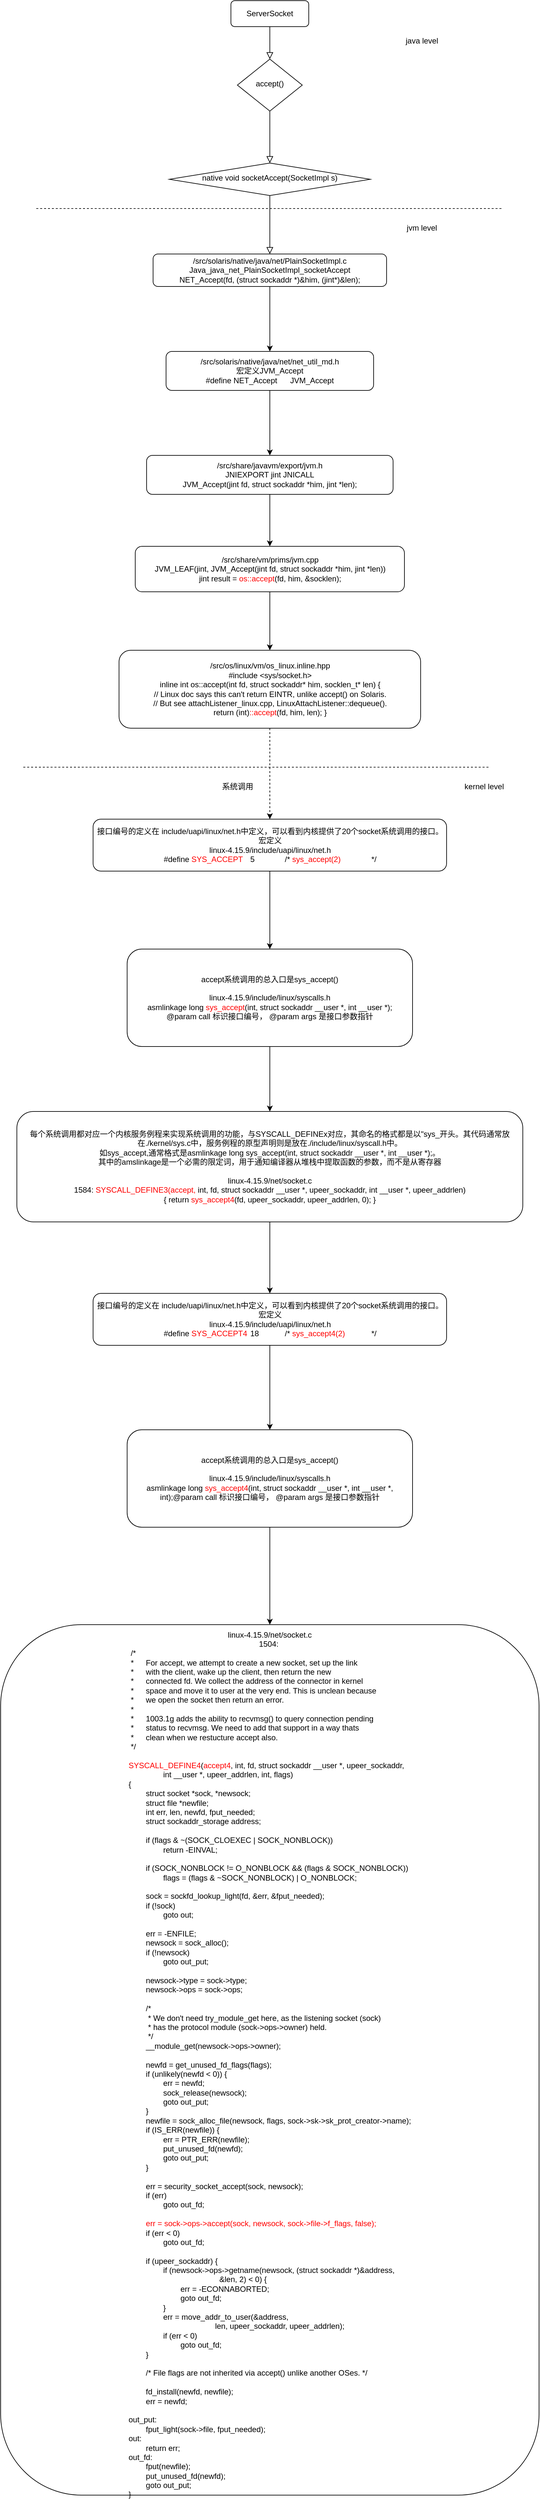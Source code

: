 <mxfile version="12.6.5" type="device"><diagram id="C5RBs43oDa-KdzZeNtuy" name="Page-1"><mxGraphModel dx="1933" dy="1003" grid="1" gridSize="10" guides="1" tooltips="1" connect="1" arrows="1" fold="1" page="1" pageScale="1" pageWidth="827" pageHeight="1169" math="0" shadow="0"><root><mxCell id="WIyWlLk6GJQsqaUBKTNV-0"/><mxCell id="WIyWlLk6GJQsqaUBKTNV-1" parent="WIyWlLk6GJQsqaUBKTNV-0"/><mxCell id="WIyWlLk6GJQsqaUBKTNV-2" value="" style="rounded=0;html=1;jettySize=auto;orthogonalLoop=1;fontSize=11;endArrow=block;endFill=0;endSize=8;strokeWidth=1;shadow=0;labelBackgroundColor=none;edgeStyle=orthogonalEdgeStyle;" parent="WIyWlLk6GJQsqaUBKTNV-1" source="WIyWlLk6GJQsqaUBKTNV-3" target="WIyWlLk6GJQsqaUBKTNV-6" edge="1"><mxGeometry relative="1" as="geometry"/></mxCell><mxCell id="WIyWlLk6GJQsqaUBKTNV-3" value="ServerSocket" style="rounded=1;whiteSpace=wrap;html=1;fontSize=12;glass=0;strokeWidth=1;shadow=0;" parent="WIyWlLk6GJQsqaUBKTNV-1" vertex="1"><mxGeometry x="340" y="90" width="120" height="40" as="geometry"/></mxCell><mxCell id="WIyWlLk6GJQsqaUBKTNV-4" value="" style="rounded=0;html=1;jettySize=auto;orthogonalLoop=1;fontSize=11;endArrow=block;endFill=0;endSize=8;strokeWidth=1;shadow=0;labelBackgroundColor=none;edgeStyle=orthogonalEdgeStyle;" parent="WIyWlLk6GJQsqaUBKTNV-1" source="WIyWlLk6GJQsqaUBKTNV-6" target="WIyWlLk6GJQsqaUBKTNV-10" edge="1"><mxGeometry y="20" relative="1" as="geometry"><mxPoint as="offset"/></mxGeometry></mxCell><mxCell id="WIyWlLk6GJQsqaUBKTNV-6" value="accept()" style="rhombus;whiteSpace=wrap;html=1;shadow=0;fontFamily=Helvetica;fontSize=12;align=center;strokeWidth=1;spacing=6;spacingTop=-4;" parent="WIyWlLk6GJQsqaUBKTNV-1" vertex="1"><mxGeometry x="350" y="180" width="100" height="80" as="geometry"/></mxCell><mxCell id="WIyWlLk6GJQsqaUBKTNV-8" value="" style="rounded=0;html=1;jettySize=auto;orthogonalLoop=1;fontSize=11;endArrow=block;endFill=0;endSize=8;strokeWidth=1;shadow=0;labelBackgroundColor=none;edgeStyle=orthogonalEdgeStyle;" parent="WIyWlLk6GJQsqaUBKTNV-1" source="WIyWlLk6GJQsqaUBKTNV-10" target="WIyWlLk6GJQsqaUBKTNV-11" edge="1"><mxGeometry x="0.333" y="20" relative="1" as="geometry"><mxPoint as="offset"/></mxGeometry></mxCell><mxCell id="WIyWlLk6GJQsqaUBKTNV-10" value="native void socketAccept(SocketImpl s)" style="rhombus;whiteSpace=wrap;html=1;shadow=0;fontFamily=Helvetica;fontSize=12;align=center;strokeWidth=1;spacing=6;spacingTop=-4;" parent="WIyWlLk6GJQsqaUBKTNV-1" vertex="1"><mxGeometry x="245" y="340" width="310" height="50" as="geometry"/></mxCell><mxCell id="X1bhMvPKNluW78TA2pxc-14" style="edgeStyle=orthogonalEdgeStyle;rounded=0;orthogonalLoop=1;jettySize=auto;html=1;entryX=0.5;entryY=0;entryDx=0;entryDy=0;" parent="WIyWlLk6GJQsqaUBKTNV-1" source="WIyWlLk6GJQsqaUBKTNV-11" target="X1bhMvPKNluW78TA2pxc-3" edge="1"><mxGeometry relative="1" as="geometry"/></mxCell><mxCell id="WIyWlLk6GJQsqaUBKTNV-11" value="/src/solaris/native/java/net/PlainSocketImpl.c&lt;br&gt;Java_java_net_PlainSocketImpl_socketAccept&lt;br&gt;NET_Accept(fd, (struct sockaddr *)&amp;amp;him, (jint*)&amp;amp;len);" style="rounded=1;whiteSpace=wrap;html=1;fontSize=12;glass=0;strokeWidth=1;shadow=0;" parent="WIyWlLk6GJQsqaUBKTNV-1" vertex="1"><mxGeometry x="220" y="480" width="360" height="50" as="geometry"/></mxCell><mxCell id="X1bhMvPKNluW78TA2pxc-0" value="" style="endArrow=none;dashed=1;html=1;" parent="WIyWlLk6GJQsqaUBKTNV-1" edge="1"><mxGeometry width="50" height="50" relative="1" as="geometry"><mxPoint x="40" y="410" as="sourcePoint"/><mxPoint x="760" y="410" as="targetPoint"/></mxGeometry></mxCell><mxCell id="X1bhMvPKNluW78TA2pxc-1" value="java level" style="text;html=1;align=center;verticalAlign=middle;resizable=0;points=[];autosize=1;" parent="WIyWlLk6GJQsqaUBKTNV-1" vertex="1"><mxGeometry x="599" y="142" width="70" height="20" as="geometry"/></mxCell><mxCell id="X1bhMvPKNluW78TA2pxc-2" value="jvm level" style="text;html=1;align=center;verticalAlign=middle;resizable=0;points=[];autosize=1;" parent="WIyWlLk6GJQsqaUBKTNV-1" vertex="1"><mxGeometry x="604" y="430" width="60" height="20" as="geometry"/></mxCell><mxCell id="X1bhMvPKNluW78TA2pxc-13" style="edgeStyle=orthogonalEdgeStyle;rounded=0;orthogonalLoop=1;jettySize=auto;html=1;" parent="WIyWlLk6GJQsqaUBKTNV-1" source="X1bhMvPKNluW78TA2pxc-3" target="X1bhMvPKNluW78TA2pxc-4" edge="1"><mxGeometry relative="1" as="geometry"/></mxCell><mxCell id="X1bhMvPKNluW78TA2pxc-3" value="&lt;span style=&quot;white-space: normal&quot;&gt;/src/solaris/native/java/net/&lt;/span&gt;net_util_md.h&lt;br&gt;宏定义JVM_Accept&lt;br&gt;#define NET_Accept&amp;nbsp; &amp;nbsp; &amp;nbsp; JVM_Accept" style="rounded=1;whiteSpace=wrap;html=1;" parent="WIyWlLk6GJQsqaUBKTNV-1" vertex="1"><mxGeometry x="240" y="630" width="320" height="60" as="geometry"/></mxCell><mxCell id="X1bhMvPKNluW78TA2pxc-12" style="edgeStyle=orthogonalEdgeStyle;rounded=0;orthogonalLoop=1;jettySize=auto;html=1;entryX=0.5;entryY=0;entryDx=0;entryDy=0;" parent="WIyWlLk6GJQsqaUBKTNV-1" source="X1bhMvPKNluW78TA2pxc-4" target="X1bhMvPKNluW78TA2pxc-7" edge="1"><mxGeometry relative="1" as="geometry"/></mxCell><mxCell id="X1bhMvPKNluW78TA2pxc-4" value="/src/share/javavm/export/jvm.h&lt;br&gt;JNIEXPORT jint JNICALL &lt;br&gt;JVM_Accept(jint fd, struct sockaddr *him, jint *len);" style="rounded=1;whiteSpace=wrap;html=1;" parent="WIyWlLk6GJQsqaUBKTNV-1" vertex="1"><mxGeometry x="210" y="790" width="380" height="60" as="geometry"/></mxCell><mxCell id="X1bhMvPKNluW78TA2pxc-11" style="edgeStyle=orthogonalEdgeStyle;rounded=0;orthogonalLoop=1;jettySize=auto;html=1;entryX=0.5;entryY=0;entryDx=0;entryDy=0;" parent="WIyWlLk6GJQsqaUBKTNV-1" source="X1bhMvPKNluW78TA2pxc-7" target="X1bhMvPKNluW78TA2pxc-9" edge="1"><mxGeometry relative="1" as="geometry"/></mxCell><mxCell id="X1bhMvPKNluW78TA2pxc-7" value="/src/share/vm/prims/jvm.cpp&lt;br&gt;JVM_LEAF(jint, JVM_Accept(jint fd, struct sockaddr *him, jint *len))&lt;br&gt;jint result = &lt;font color=&quot;#ff0000&quot;&gt;os::accept&lt;/font&gt;(fd, him, &amp;amp;socklen);" style="rounded=1;whiteSpace=wrap;html=1;" parent="WIyWlLk6GJQsqaUBKTNV-1" vertex="1"><mxGeometry x="192.5" y="930" width="415" height="70" as="geometry"/></mxCell><mxCell id="t4WVhegKTQU0zOKV7eqE-11" style="edgeStyle=orthogonalEdgeStyle;rounded=0;orthogonalLoop=1;jettySize=auto;html=1;dashed=1;" edge="1" parent="WIyWlLk6GJQsqaUBKTNV-1" source="X1bhMvPKNluW78TA2pxc-9" target="Y2oL_AP2m6TPW-mKYsrI-0"><mxGeometry relative="1" as="geometry"/></mxCell><mxCell id="X1bhMvPKNluW78TA2pxc-9" value="/src/os/linux/vm/os_linux.inline.hpp&lt;br&gt;#include &amp;lt;sys/socket.h&amp;gt;&lt;br&gt;inline int os::accept(int fd, struct sockaddr* him, socklen_t* len) { &lt;br&gt;// Linux doc says this can't return EINTR, unlike accept() on Solaris. &lt;br&gt;// But see attachListener_linux.cpp, LinuxAttachListener::dequeue(). &lt;br&gt;return (int)&lt;font color=&quot;#ff0000&quot;&gt;::accept&lt;/font&gt;(fd, him, len); }" style="rounded=1;whiteSpace=wrap;html=1;" parent="WIyWlLk6GJQsqaUBKTNV-1" vertex="1"><mxGeometry x="167.5" y="1090" width="465" height="120" as="geometry"/></mxCell><mxCell id="t4WVhegKTQU0zOKV7eqE-12" style="edgeStyle=orthogonalEdgeStyle;rounded=0;orthogonalLoop=1;jettySize=auto;html=1;entryX=0.5;entryY=0;entryDx=0;entryDy=0;" edge="1" parent="WIyWlLk6GJQsqaUBKTNV-1" source="Y2oL_AP2m6TPW-mKYsrI-0" target="t4WVhegKTQU0zOKV7eqE-4"><mxGeometry relative="1" as="geometry"/></mxCell><mxCell id="Y2oL_AP2m6TPW-mKYsrI-0" value="接口编号的定义在 include/uapi/linux/net.h中定义，可以看到内核提供了20个socket系统调用的接口。&lt;br&gt;宏定义&lt;br&gt;linux-4.15.9/include/uapi/linux/net.h&lt;br&gt;#define &lt;font color=&quot;#ff0000&quot;&gt;SYS_ACCEPT&lt;/font&gt;&lt;span style=&quot;white-space: pre&quot;&gt;&#9;&lt;/span&gt;5&lt;span style=&quot;white-space: pre&quot;&gt;&#9;&#9;&lt;/span&gt;/* &lt;font color=&quot;#ff0000&quot;&gt;sys_accept(2)&lt;/font&gt;&lt;span style=&quot;white-space: pre&quot;&gt;&#9;&#9;&lt;/span&gt;*/" style="rounded=1;whiteSpace=wrap;html=1;" parent="WIyWlLk6GJQsqaUBKTNV-1" vertex="1"><mxGeometry x="127.5" y="1350" width="545" height="80" as="geometry"/></mxCell><mxCell id="t4WVhegKTQU0zOKV7eqE-0" value="" style="endArrow=none;dashed=1;html=1;" edge="1" parent="WIyWlLk6GJQsqaUBKTNV-1"><mxGeometry width="50" height="50" relative="1" as="geometry"><mxPoint x="20" y="1270" as="sourcePoint"/><mxPoint x="740" y="1270" as="targetPoint"/></mxGeometry></mxCell><mxCell id="t4WVhegKTQU0zOKV7eqE-3" value="kernel level" style="text;html=1;align=center;verticalAlign=middle;resizable=0;points=[];autosize=1;" vertex="1" parent="WIyWlLk6GJQsqaUBKTNV-1"><mxGeometry x="690" y="1290" width="80" height="20" as="geometry"/></mxCell><mxCell id="t4WVhegKTQU0zOKV7eqE-13" style="edgeStyle=orthogonalEdgeStyle;rounded=0;orthogonalLoop=1;jettySize=auto;html=1;" edge="1" parent="WIyWlLk6GJQsqaUBKTNV-1" source="t4WVhegKTQU0zOKV7eqE-4" target="t4WVhegKTQU0zOKV7eqE-6"><mxGeometry relative="1" as="geometry"/></mxCell><mxCell id="t4WVhegKTQU0zOKV7eqE-4" value="accept系统调用的总入口是sys_accept()&lt;br&gt;&lt;br&gt;linux-4.15.9/include/linux/syscalls.h&lt;br&gt;asmlinkage long &lt;font color=&quot;#ff0000&quot;&gt;sys_accept&lt;/font&gt;(int, struct sockaddr __user *, int __user *);&lt;br&gt;@param call 标识接口编号， @param args 是接口参数指针" style="rounded=1;whiteSpace=wrap;html=1;" vertex="1" parent="WIyWlLk6GJQsqaUBKTNV-1"><mxGeometry x="180" y="1550" width="440" height="150" as="geometry"/></mxCell><mxCell id="t4WVhegKTQU0zOKV7eqE-17" style="edgeStyle=orthogonalEdgeStyle;rounded=0;orthogonalLoop=1;jettySize=auto;html=1;entryX=0.5;entryY=0;entryDx=0;entryDy=0;" edge="1" parent="WIyWlLk6GJQsqaUBKTNV-1" source="t4WVhegKTQU0zOKV7eqE-6" target="t4WVhegKTQU0zOKV7eqE-15"><mxGeometry relative="1" as="geometry"/></mxCell><mxCell id="t4WVhegKTQU0zOKV7eqE-6" value="每个系统调用都对应一个内核服务例程来实现系统调用的功能，与SYSCALL_DEFINEx对应，其命名的格式都是以&quot;sys_开头。其代码通常放在./kernel/sys.c中，服务例程的原型声明则是放在./include/linux/syscall.h中。&lt;br&gt;如sys_accept,通常格式是asmlinkage long sys_accept(int, struct sockaddr __user *, int __user *);。&lt;br&gt;其中的amslinkage是一个必需的限定词，用于通知编译器从堆栈中提取函数的参数，而不是从寄存器&lt;br&gt;&lt;br&gt;linux-4.15.9/net/socket.c&lt;br&gt;1584: &lt;font color=&quot;#ff0000&quot;&gt;SYSCALL_DEFINE3(accept,&lt;/font&gt; int, fd, struct sockaddr __user *, upeer_sockaddr, int __user *, upeer_addrlen) &lt;br&gt;{ return &lt;font color=&quot;#ff0000&quot;&gt;sys_accept4&lt;/font&gt;(fd, upeer_sockaddr, upeer_addrlen, 0); }" style="rounded=1;whiteSpace=wrap;html=1;" vertex="1" parent="WIyWlLk6GJQsqaUBKTNV-1"><mxGeometry x="10" y="1800" width="780" height="170" as="geometry"/></mxCell><mxCell id="t4WVhegKTQU0zOKV7eqE-14" value="系统调用" style="text;html=1;align=center;verticalAlign=middle;resizable=0;points=[];autosize=1;" vertex="1" parent="WIyWlLk6GJQsqaUBKTNV-1"><mxGeometry x="320" y="1290" width="60" height="20" as="geometry"/></mxCell><mxCell id="t4WVhegKTQU0zOKV7eqE-18" style="edgeStyle=orthogonalEdgeStyle;rounded=0;orthogonalLoop=1;jettySize=auto;html=1;" edge="1" parent="WIyWlLk6GJQsqaUBKTNV-1" source="t4WVhegKTQU0zOKV7eqE-15" target="t4WVhegKTQU0zOKV7eqE-16"><mxGeometry relative="1" as="geometry"/></mxCell><mxCell id="t4WVhegKTQU0zOKV7eqE-15" value="接口编号的定义在 include/uapi/linux/net.h中定义，可以看到内核提供了20个socket系统调用的接口。&lt;br&gt;宏定义&lt;br&gt;linux-4.15.9/include/uapi/linux/net.h&lt;br&gt;#define &lt;font color=&quot;#ff0000&quot;&gt;SYS_ACCEPT4&lt;/font&gt;&lt;span style=&quot;white-space: pre&quot;&gt;&#9;&lt;/span&gt;18&lt;span style=&quot;white-space: pre&quot;&gt;&#9;&#9;&lt;/span&gt;/* &lt;font color=&quot;#ff0000&quot;&gt;sys_accept4(2)&lt;/font&gt;&lt;span style=&quot;white-space: pre&quot;&gt;&lt;font color=&quot;#ff0000&quot;&gt;&#9;&lt;/font&gt;&#9;&lt;/span&gt;*/" style="rounded=1;whiteSpace=wrap;html=1;" vertex="1" parent="WIyWlLk6GJQsqaUBKTNV-1"><mxGeometry x="127.5" y="2080" width="545" height="80" as="geometry"/></mxCell><mxCell id="t4WVhegKTQU0zOKV7eqE-20" style="edgeStyle=orthogonalEdgeStyle;rounded=0;orthogonalLoop=1;jettySize=auto;html=1;" edge="1" parent="WIyWlLk6GJQsqaUBKTNV-1" source="t4WVhegKTQU0zOKV7eqE-16" target="t4WVhegKTQU0zOKV7eqE-19"><mxGeometry relative="1" as="geometry"/></mxCell><mxCell id="t4WVhegKTQU0zOKV7eqE-16" value="accept系统调用的总入口是sys_accept()&lt;br&gt;&lt;br&gt;linux-4.15.9/include/linux/syscalls.h&lt;br&gt;asmlinkage long &lt;font color=&quot;#ff0000&quot;&gt;sys_accept4&lt;/font&gt;(int, struct sockaddr __user *, int __user *, int);@param call 标识接口编号， @param args 是接口参数指针" style="rounded=1;whiteSpace=wrap;html=1;" vertex="1" parent="WIyWlLk6GJQsqaUBKTNV-1"><mxGeometry x="180" y="2290" width="440" height="150" as="geometry"/></mxCell><mxCell id="t4WVhegKTQU0zOKV7eqE-19" value="&lt;br&gt;linux-4.15.9/net/socket.c&lt;br&gt;1504:&amp;nbsp;&lt;div style=&quot;text-align: left&quot;&gt;&amp;nbsp;&lt;span&gt;/*&lt;/span&gt;&lt;/div&gt;&lt;div style=&quot;text-align: left&quot;&gt;&amp;nbsp;*&lt;span style=&quot;white-space: pre&quot;&gt;&#9;&lt;/span&gt;For accept, we attempt to create a new socket, set up the link&lt;/div&gt;&lt;div style=&quot;text-align: left&quot;&gt;&amp;nbsp;*&lt;span style=&quot;white-space: pre&quot;&gt;&#9;&lt;/span&gt;with the client, wake up the client, then return the new&lt;/div&gt;&lt;div style=&quot;text-align: left&quot;&gt;&amp;nbsp;*&lt;span style=&quot;white-space: pre&quot;&gt;&#9;&lt;/span&gt;connected fd. We collect the address of the connector in kernel&lt;/div&gt;&lt;div style=&quot;text-align: left&quot;&gt;&amp;nbsp;*&lt;span style=&quot;white-space: pre&quot;&gt;&#9;&lt;/span&gt;space and move it to user at the very end. This is unclean because&lt;/div&gt;&lt;div style=&quot;text-align: left&quot;&gt;&amp;nbsp;*&lt;span style=&quot;white-space: pre&quot;&gt;&#9;&lt;/span&gt;we open the socket then return an error.&lt;/div&gt;&lt;div style=&quot;text-align: left&quot;&gt;&amp;nbsp;*&lt;/div&gt;&lt;div style=&quot;text-align: left&quot;&gt;&amp;nbsp;*&lt;span style=&quot;white-space: pre&quot;&gt;&#9;&lt;/span&gt;1003.1g adds the ability to recvmsg() to query connection pending&lt;/div&gt;&lt;div style=&quot;text-align: left&quot;&gt;&amp;nbsp;*&lt;span style=&quot;white-space: pre&quot;&gt;&#9;&lt;/span&gt;status to recvmsg. We need to add that support in a way thats&lt;/div&gt;&lt;div style=&quot;text-align: left&quot;&gt;&amp;nbsp;*&lt;span style=&quot;white-space: pre&quot;&gt;&#9;&lt;/span&gt;clean when we restucture accept also.&lt;/div&gt;&lt;div style=&quot;text-align: left&quot;&gt;&amp;nbsp;*/&lt;/div&gt;&lt;div style=&quot;text-align: left&quot;&gt;&lt;br&gt;&lt;/div&gt;&lt;div style=&quot;text-align: left&quot;&gt;&lt;font color=&quot;#ff0000&quot;&gt;SYSCALL_DEFINE4&lt;/font&gt;(&lt;font color=&quot;#ff0000&quot;&gt;accept4&lt;/font&gt;, int, fd, struct sockaddr __user *, upeer_sockaddr,&lt;/div&gt;&lt;div style=&quot;text-align: left&quot;&gt;&lt;span style=&quot;white-space: pre&quot;&gt;&#9;&#9;&lt;/span&gt;int __user *, upeer_addrlen, int, flags)&lt;/div&gt;&lt;div style=&quot;text-align: left&quot;&gt;{&lt;/div&gt;&lt;div style=&quot;text-align: left&quot;&gt;&lt;span style=&quot;white-space: pre&quot;&gt;&#9;&lt;/span&gt;struct socket *sock, *newsock;&lt;/div&gt;&lt;div style=&quot;text-align: left&quot;&gt;&lt;span style=&quot;white-space: pre&quot;&gt;&#9;&lt;/span&gt;struct file *newfile;&lt;/div&gt;&lt;div style=&quot;text-align: left&quot;&gt;&lt;span style=&quot;white-space: pre&quot;&gt;&#9;&lt;/span&gt;int err, len, newfd, fput_needed;&lt;/div&gt;&lt;div style=&quot;text-align: left&quot;&gt;&lt;span style=&quot;white-space: pre&quot;&gt;&#9;&lt;/span&gt;struct sockaddr_storage address;&lt;/div&gt;&lt;div style=&quot;text-align: left&quot;&gt;&lt;br&gt;&lt;/div&gt;&lt;div style=&quot;text-align: left&quot;&gt;&lt;span style=&quot;white-space: pre&quot;&gt;&#9;&lt;/span&gt;if (flags &amp;amp; ~(SOCK_CLOEXEC | SOCK_NONBLOCK))&lt;/div&gt;&lt;div style=&quot;text-align: left&quot;&gt;&lt;span style=&quot;white-space: pre&quot;&gt;&#9;&#9;&lt;/span&gt;return -EINVAL;&lt;/div&gt;&lt;div style=&quot;text-align: left&quot;&gt;&lt;br&gt;&lt;/div&gt;&lt;div style=&quot;text-align: left&quot;&gt;&lt;span style=&quot;white-space: pre&quot;&gt;&#9;&lt;/span&gt;if (SOCK_NONBLOCK != O_NONBLOCK &amp;amp;&amp;amp; (flags &amp;amp; SOCK_NONBLOCK))&lt;/div&gt;&lt;div style=&quot;text-align: left&quot;&gt;&lt;span style=&quot;white-space: pre&quot;&gt;&#9;&#9;&lt;/span&gt;flags = (flags &amp;amp; ~SOCK_NONBLOCK) | O_NONBLOCK;&lt;/div&gt;&lt;div style=&quot;text-align: left&quot;&gt;&lt;br&gt;&lt;/div&gt;&lt;div style=&quot;text-align: left&quot;&gt;&lt;span style=&quot;white-space: pre&quot;&gt;&#9;&lt;/span&gt;sock = sockfd_lookup_light(fd, &amp;amp;err, &amp;amp;fput_needed);&lt;/div&gt;&lt;div style=&quot;text-align: left&quot;&gt;&lt;span style=&quot;white-space: pre&quot;&gt;&#9;&lt;/span&gt;if (!sock)&lt;/div&gt;&lt;div style=&quot;text-align: left&quot;&gt;&lt;span style=&quot;white-space: pre&quot;&gt;&#9;&#9;&lt;/span&gt;goto out;&lt;/div&gt;&lt;div style=&quot;text-align: left&quot;&gt;&lt;br&gt;&lt;/div&gt;&lt;div style=&quot;text-align: left&quot;&gt;&lt;span style=&quot;white-space: pre&quot;&gt;&#9;&lt;/span&gt;err = -ENFILE;&lt;/div&gt;&lt;div style=&quot;text-align: left&quot;&gt;&lt;span style=&quot;white-space: pre&quot;&gt;&#9;&lt;/span&gt;newsock = sock_alloc();&lt;/div&gt;&lt;div style=&quot;text-align: left&quot;&gt;&lt;span style=&quot;white-space: pre&quot;&gt;&#9;&lt;/span&gt;if (!newsock)&lt;/div&gt;&lt;div style=&quot;text-align: left&quot;&gt;&lt;span style=&quot;white-space: pre&quot;&gt;&#9;&#9;&lt;/span&gt;goto out_put;&lt;/div&gt;&lt;div style=&quot;text-align: left&quot;&gt;&lt;br&gt;&lt;/div&gt;&lt;div style=&quot;text-align: left&quot;&gt;&lt;span style=&quot;white-space: pre&quot;&gt;&#9;&lt;/span&gt;newsock-&amp;gt;type = sock-&amp;gt;type;&lt;/div&gt;&lt;div style=&quot;text-align: left&quot;&gt;&lt;span style=&quot;white-space: pre&quot;&gt;&#9;&lt;/span&gt;newsock-&amp;gt;ops = sock-&amp;gt;ops;&lt;/div&gt;&lt;div style=&quot;text-align: left&quot;&gt;&lt;br&gt;&lt;/div&gt;&lt;div style=&quot;text-align: left&quot;&gt;&lt;span style=&quot;white-space: pre&quot;&gt;&#9;&lt;/span&gt;/*&lt;/div&gt;&lt;div style=&quot;text-align: left&quot;&gt;&lt;span style=&quot;white-space: pre&quot;&gt;&#9;&lt;/span&gt; * We don't need try_module_get here, as the listening socket (sock)&lt;/div&gt;&lt;div style=&quot;text-align: left&quot;&gt;&lt;span style=&quot;white-space: pre&quot;&gt;&#9;&lt;/span&gt; * has the protocol module (sock-&amp;gt;ops-&amp;gt;owner) held.&lt;/div&gt;&lt;div style=&quot;text-align: left&quot;&gt;&lt;span style=&quot;white-space: pre&quot;&gt;&#9;&lt;/span&gt; */&lt;/div&gt;&lt;div style=&quot;text-align: left&quot;&gt;&lt;span style=&quot;white-space: pre&quot;&gt;&#9;&lt;/span&gt;__module_get(newsock-&amp;gt;ops-&amp;gt;owner);&lt;/div&gt;&lt;div style=&quot;text-align: left&quot;&gt;&lt;br&gt;&lt;/div&gt;&lt;div style=&quot;text-align: left&quot;&gt;&lt;span style=&quot;white-space: pre&quot;&gt;&#9;&lt;/span&gt;newfd = get_unused_fd_flags(flags);&lt;/div&gt;&lt;div style=&quot;text-align: left&quot;&gt;&lt;span style=&quot;white-space: pre&quot;&gt;&#9;&lt;/span&gt;if (unlikely(newfd &amp;lt; 0)) {&lt;/div&gt;&lt;div style=&quot;text-align: left&quot;&gt;&lt;span style=&quot;white-space: pre&quot;&gt;&#9;&#9;&lt;/span&gt;err = newfd;&lt;/div&gt;&lt;div style=&quot;text-align: left&quot;&gt;&lt;span style=&quot;white-space: pre&quot;&gt;&#9;&#9;&lt;/span&gt;sock_release(newsock);&lt;/div&gt;&lt;div style=&quot;text-align: left&quot;&gt;&lt;span style=&quot;white-space: pre&quot;&gt;&#9;&#9;&lt;/span&gt;goto out_put;&lt;/div&gt;&lt;div style=&quot;text-align: left&quot;&gt;&lt;span style=&quot;white-space: pre&quot;&gt;&#9;&lt;/span&gt;}&lt;/div&gt;&lt;div style=&quot;text-align: left&quot;&gt;&lt;span style=&quot;white-space: pre&quot;&gt;&#9;&lt;/span&gt;newfile = sock_alloc_file(newsock, flags, sock-&amp;gt;sk-&amp;gt;sk_prot_creator-&amp;gt;name);&lt;/div&gt;&lt;div style=&quot;text-align: left&quot;&gt;&lt;span style=&quot;white-space: pre&quot;&gt;&#9;&lt;/span&gt;if (IS_ERR(newfile)) {&lt;/div&gt;&lt;div style=&quot;text-align: left&quot;&gt;&lt;span style=&quot;white-space: pre&quot;&gt;&#9;&#9;&lt;/span&gt;err = PTR_ERR(newfile);&lt;/div&gt;&lt;div style=&quot;text-align: left&quot;&gt;&lt;span style=&quot;white-space: pre&quot;&gt;&#9;&#9;&lt;/span&gt;put_unused_fd(newfd);&lt;/div&gt;&lt;div style=&quot;text-align: left&quot;&gt;&lt;span style=&quot;white-space: pre&quot;&gt;&#9;&#9;&lt;/span&gt;goto out_put;&lt;/div&gt;&lt;div style=&quot;text-align: left&quot;&gt;&lt;span style=&quot;white-space: pre&quot;&gt;&#9;&lt;/span&gt;}&lt;/div&gt;&lt;div style=&quot;text-align: left&quot;&gt;&lt;br&gt;&lt;/div&gt;&lt;div style=&quot;text-align: left&quot;&gt;&lt;span style=&quot;white-space: pre&quot;&gt;&#9;&lt;/span&gt;err = security_socket_accept(sock, newsock);&lt;/div&gt;&lt;div style=&quot;text-align: left&quot;&gt;&lt;span style=&quot;white-space: pre&quot;&gt;&#9;&lt;/span&gt;if (err)&lt;/div&gt;&lt;div style=&quot;text-align: left&quot;&gt;&lt;span style=&quot;white-space: pre&quot;&gt;&#9;&#9;&lt;/span&gt;goto out_fd;&lt;/div&gt;&lt;div style=&quot;text-align: left&quot;&gt;&lt;br&gt;&lt;/div&gt;&lt;div style=&quot;text-align: left&quot;&gt;&lt;font color=&quot;#ff0000&quot;&gt;&lt;span style=&quot;white-space: pre&quot;&gt;&#9;&lt;/span&gt;err = sock-&amp;gt;ops-&amp;gt;accept(sock, newsock, sock-&amp;gt;file-&amp;gt;f_flags, false);&lt;/font&gt;&lt;/div&gt;&lt;div style=&quot;text-align: left&quot;&gt;&lt;span style=&quot;white-space: pre&quot;&gt;&#9;&lt;/span&gt;if (err &amp;lt; 0)&lt;/div&gt;&lt;div style=&quot;text-align: left&quot;&gt;&lt;span style=&quot;white-space: pre&quot;&gt;&#9;&#9;&lt;/span&gt;goto out_fd;&lt;/div&gt;&lt;div style=&quot;text-align: left&quot;&gt;&lt;br&gt;&lt;/div&gt;&lt;div style=&quot;text-align: left&quot;&gt;&lt;span style=&quot;white-space: pre&quot;&gt;&#9;&lt;/span&gt;if (upeer_sockaddr) {&lt;/div&gt;&lt;div style=&quot;text-align: left&quot;&gt;&lt;span style=&quot;white-space: pre&quot;&gt;&#9;&#9;&lt;/span&gt;if (newsock-&amp;gt;ops-&amp;gt;getname(newsock, (struct sockaddr *)&amp;amp;address,&lt;/div&gt;&lt;div style=&quot;text-align: left&quot;&gt;&lt;span style=&quot;white-space: pre&quot;&gt;&#9;&#9;&#9;&#9;&#9;&lt;/span&gt;&amp;nbsp; &amp;amp;len, 2) &amp;lt; 0) {&lt;/div&gt;&lt;div style=&quot;text-align: left&quot;&gt;&lt;span style=&quot;white-space: pre&quot;&gt;&#9;&#9;&#9;&lt;/span&gt;err = -ECONNABORTED;&lt;/div&gt;&lt;div style=&quot;text-align: left&quot;&gt;&lt;span style=&quot;white-space: pre&quot;&gt;&#9;&#9;&#9;&lt;/span&gt;goto out_fd;&lt;/div&gt;&lt;div style=&quot;text-align: left&quot;&gt;&lt;span style=&quot;white-space: pre&quot;&gt;&#9;&#9;&lt;/span&gt;}&lt;/div&gt;&lt;div style=&quot;text-align: left&quot;&gt;&lt;span style=&quot;white-space: pre&quot;&gt;&#9;&#9;&lt;/span&gt;err = move_addr_to_user(&amp;amp;address,&lt;/div&gt;&lt;div style=&quot;text-align: left&quot;&gt;&lt;span style=&quot;white-space: pre&quot;&gt;&#9;&#9;&#9;&#9;&#9;&lt;/span&gt;len, upeer_sockaddr, upeer_addrlen);&lt;/div&gt;&lt;div style=&quot;text-align: left&quot;&gt;&lt;span style=&quot;white-space: pre&quot;&gt;&#9;&#9;&lt;/span&gt;if (err &amp;lt; 0)&lt;/div&gt;&lt;div style=&quot;text-align: left&quot;&gt;&lt;span style=&quot;white-space: pre&quot;&gt;&#9;&#9;&#9;&lt;/span&gt;goto out_fd;&lt;/div&gt;&lt;div style=&quot;text-align: left&quot;&gt;&lt;span style=&quot;white-space: pre&quot;&gt;&#9;&lt;/span&gt;}&lt;/div&gt;&lt;div style=&quot;text-align: left&quot;&gt;&lt;br&gt;&lt;/div&gt;&lt;div style=&quot;text-align: left&quot;&gt;&lt;span style=&quot;white-space: pre&quot;&gt;&#9;&lt;/span&gt;/* File flags are not inherited via accept() unlike another OSes. */&lt;/div&gt;&lt;div style=&quot;text-align: left&quot;&gt;&lt;br&gt;&lt;/div&gt;&lt;div style=&quot;text-align: left&quot;&gt;&lt;span style=&quot;white-space: pre&quot;&gt;&#9;&lt;/span&gt;fd_install(newfd, newfile);&lt;/div&gt;&lt;div style=&quot;text-align: left&quot;&gt;&lt;span style=&quot;white-space: pre&quot;&gt;&#9;&lt;/span&gt;err = newfd;&lt;/div&gt;&lt;div style=&quot;text-align: left&quot;&gt;&lt;br&gt;&lt;/div&gt;&lt;div style=&quot;text-align: left&quot;&gt;out_put:&lt;/div&gt;&lt;div style=&quot;text-align: left&quot;&gt;&lt;span style=&quot;white-space: pre&quot;&gt;&#9;&lt;/span&gt;fput_light(sock-&amp;gt;file, fput_needed);&lt;/div&gt;&lt;div style=&quot;text-align: left&quot;&gt;out:&lt;/div&gt;&lt;div style=&quot;text-align: left&quot;&gt;&lt;span style=&quot;white-space: pre&quot;&gt;&#9;&lt;/span&gt;return err;&lt;/div&gt;&lt;div style=&quot;text-align: left&quot;&gt;out_fd:&lt;/div&gt;&lt;div style=&quot;text-align: left&quot;&gt;&lt;span style=&quot;white-space: pre&quot;&gt;&#9;&lt;/span&gt;fput(newfile);&lt;/div&gt;&lt;div style=&quot;text-align: left&quot;&gt;&lt;span style=&quot;white-space: pre&quot;&gt;&#9;&lt;/span&gt;put_unused_fd(newfd);&lt;/div&gt;&lt;div style=&quot;text-align: left&quot;&gt;&lt;span style=&quot;white-space: pre&quot;&gt;&#9;&lt;/span&gt;goto out_put;&lt;/div&gt;&lt;div style=&quot;text-align: left&quot;&gt;}&lt;/div&gt;" style="rounded=1;whiteSpace=wrap;html=1;" vertex="1" parent="WIyWlLk6GJQsqaUBKTNV-1"><mxGeometry x="-15" y="2590" width="830" height="1340" as="geometry"/></mxCell></root></mxGraphModel></diagram></mxfile>